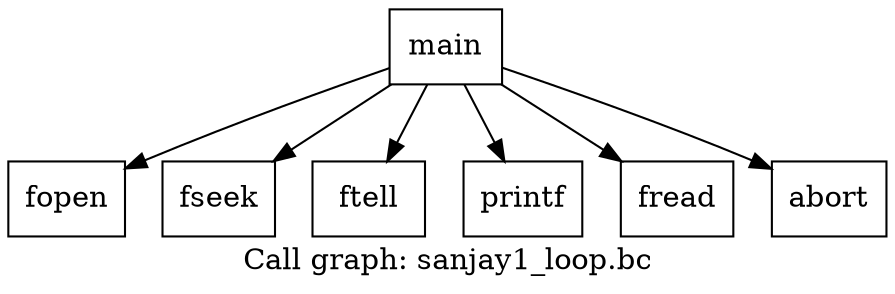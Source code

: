 digraph "Call graph: sanjay1_loop.bc" {
	label="Call graph: sanjay1_loop.bc";

	Node0x559c61b57620 [shape=record,label="{main}"];
	Node0x559c61b57620 -> Node0x559c61b576d0;
	Node0x559c61b57620 -> Node0x559c61b57780;
	Node0x559c61b57620 -> Node0x559c61b57860;
	Node0x559c61b57620 -> Node0x559c61b57b60;
	Node0x559c61b57620 -> Node0x559c61b57990;
	Node0x559c61b57620 -> Node0x559c61b57e70;
	Node0x559c61b57990 [shape=record,label="{fread}"];
	Node0x559c61b576d0 [shape=record,label="{fopen}"];
	Node0x559c61b57780 [shape=record,label="{fseek}"];
	Node0x559c61b57860 [shape=record,label="{ftell}"];
	Node0x559c61b57b60 [shape=record,label="{printf}"];
	Node0x559c61b57e70 [shape=record,label="{abort}"];
}
